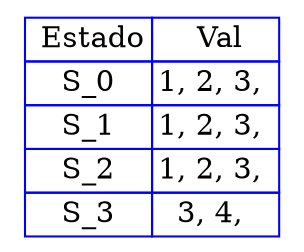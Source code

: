 digraph H {
tbl [
shape=plaintext 
label=<
<table border='0' cellborder='1' color='blue' cellspacing='0'>
<tr><td> Estado</td><td> Val</td></tr><tr><td>S_0</td><td>1, 2, 3, </td></tr>
<tr><td>S_1</td><td>1, 2, 3, </td></tr>
<tr><td>S_2</td><td>1, 2, 3, </td></tr>
<tr><td>S_3</td><td>3, 4, </td></tr>
</table> 
>];
}